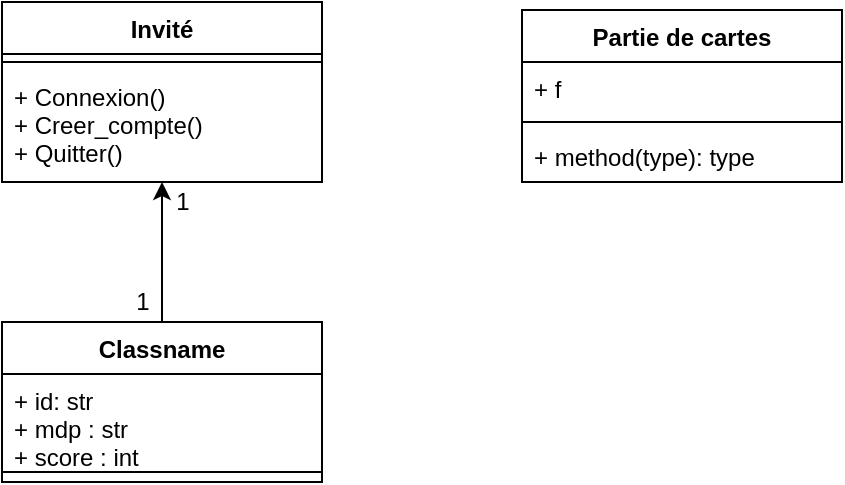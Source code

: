 <mxfile version="13.7.2" type="github">
  <diagram id="R2lEEEUBdFMjLlhIrx00" name="Page-1">
    <mxGraphModel dx="677" dy="396" grid="1" gridSize="10" guides="1" tooltips="1" connect="1" arrows="1" fold="1" page="1" pageScale="1" pageWidth="1100" pageHeight="850" math="0" shadow="0" extFonts="Permanent Marker^https://fonts.googleapis.com/css?family=Permanent+Marker">
      <root>
        <mxCell id="0" />
        <mxCell id="1" parent="0" />
        <mxCell id="P7dIqjpxAPYmWHlrAVXB-15" value="Invité" style="swimlane;fontStyle=1;align=center;verticalAlign=top;childLayout=stackLayout;horizontal=1;startSize=26;horizontalStack=0;resizeParent=1;resizeParentMax=0;resizeLast=0;collapsible=1;marginBottom=0;" vertex="1" parent="1">
          <mxGeometry x="60" y="50" width="160" height="90" as="geometry" />
        </mxCell>
        <mxCell id="P7dIqjpxAPYmWHlrAVXB-17" value="" style="line;strokeWidth=1;fillColor=none;align=left;verticalAlign=middle;spacingTop=-1;spacingLeft=3;spacingRight=3;rotatable=0;labelPosition=right;points=[];portConstraint=eastwest;" vertex="1" parent="P7dIqjpxAPYmWHlrAVXB-15">
          <mxGeometry y="26" width="160" height="8" as="geometry" />
        </mxCell>
        <mxCell id="P7dIqjpxAPYmWHlrAVXB-18" value="+ Connexion()&#xa;+ Creer_compte()&#xa;+ Quitter()" style="text;strokeColor=none;fillColor=none;align=left;verticalAlign=top;spacingLeft=4;spacingRight=4;overflow=hidden;rotatable=0;points=[[0,0.5],[1,0.5]];portConstraint=eastwest;" vertex="1" parent="P7dIqjpxAPYmWHlrAVXB-15">
          <mxGeometry y="34" width="160" height="56" as="geometry" />
        </mxCell>
        <mxCell id="P7dIqjpxAPYmWHlrAVXB-32" style="edgeStyle=orthogonalEdgeStyle;rounded=0;orthogonalLoop=1;jettySize=auto;html=1;" edge="1" parent="1" source="P7dIqjpxAPYmWHlrAVXB-28">
          <mxGeometry relative="1" as="geometry">
            <mxPoint x="140" y="140" as="targetPoint" />
          </mxGeometry>
        </mxCell>
        <mxCell id="P7dIqjpxAPYmWHlrAVXB-28" value="Classname" style="swimlane;fontStyle=1;align=center;verticalAlign=top;childLayout=stackLayout;horizontal=1;startSize=26;horizontalStack=0;resizeParent=1;resizeParentMax=0;resizeLast=0;collapsible=1;marginBottom=0;" vertex="1" parent="1">
          <mxGeometry x="60" y="210" width="160" height="80" as="geometry" />
        </mxCell>
        <mxCell id="P7dIqjpxAPYmWHlrAVXB-29" value="+ id: str&#xa;+ mdp : str&#xa;+ score : int" style="text;strokeColor=none;fillColor=none;align=left;verticalAlign=top;spacingLeft=4;spacingRight=4;overflow=hidden;rotatable=0;points=[[0,0.5],[1,0.5]];portConstraint=eastwest;" vertex="1" parent="P7dIqjpxAPYmWHlrAVXB-28">
          <mxGeometry y="26" width="160" height="44" as="geometry" />
        </mxCell>
        <mxCell id="P7dIqjpxAPYmWHlrAVXB-30" value="" style="line;strokeWidth=1;fillColor=none;align=left;verticalAlign=middle;spacingTop=-1;spacingLeft=3;spacingRight=3;rotatable=0;labelPosition=right;points=[];portConstraint=eastwest;" vertex="1" parent="P7dIqjpxAPYmWHlrAVXB-28">
          <mxGeometry y="70" width="160" height="10" as="geometry" />
        </mxCell>
        <mxCell id="P7dIqjpxAPYmWHlrAVXB-33" value="1" style="text;html=1;align=center;verticalAlign=middle;resizable=0;points=[];autosize=1;" vertex="1" parent="1">
          <mxGeometry x="140" y="140" width="20" height="20" as="geometry" />
        </mxCell>
        <mxCell id="P7dIqjpxAPYmWHlrAVXB-34" value="1" style="text;html=1;align=center;verticalAlign=middle;resizable=0;points=[];autosize=1;" vertex="1" parent="1">
          <mxGeometry x="120" y="190" width="20" height="20" as="geometry" />
        </mxCell>
        <mxCell id="P7dIqjpxAPYmWHlrAVXB-35" value="Partie de cartes" style="swimlane;fontStyle=1;align=center;verticalAlign=top;childLayout=stackLayout;horizontal=1;startSize=26;horizontalStack=0;resizeParent=1;resizeParentMax=0;resizeLast=0;collapsible=1;marginBottom=0;" vertex="1" parent="1">
          <mxGeometry x="320" y="54" width="160" height="86" as="geometry" />
        </mxCell>
        <mxCell id="P7dIqjpxAPYmWHlrAVXB-36" value="+ f" style="text;strokeColor=none;fillColor=none;align=left;verticalAlign=top;spacingLeft=4;spacingRight=4;overflow=hidden;rotatable=0;points=[[0,0.5],[1,0.5]];portConstraint=eastwest;" vertex="1" parent="P7dIqjpxAPYmWHlrAVXB-35">
          <mxGeometry y="26" width="160" height="26" as="geometry" />
        </mxCell>
        <mxCell id="P7dIqjpxAPYmWHlrAVXB-37" value="" style="line;strokeWidth=1;fillColor=none;align=left;verticalAlign=middle;spacingTop=-1;spacingLeft=3;spacingRight=3;rotatable=0;labelPosition=right;points=[];portConstraint=eastwest;" vertex="1" parent="P7dIqjpxAPYmWHlrAVXB-35">
          <mxGeometry y="52" width="160" height="8" as="geometry" />
        </mxCell>
        <mxCell id="P7dIqjpxAPYmWHlrAVXB-38" value="+ method(type): type" style="text;strokeColor=none;fillColor=none;align=left;verticalAlign=top;spacingLeft=4;spacingRight=4;overflow=hidden;rotatable=0;points=[[0,0.5],[1,0.5]];portConstraint=eastwest;" vertex="1" parent="P7dIqjpxAPYmWHlrAVXB-35">
          <mxGeometry y="60" width="160" height="26" as="geometry" />
        </mxCell>
      </root>
    </mxGraphModel>
  </diagram>
</mxfile>
